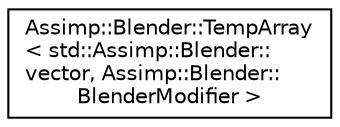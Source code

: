 digraph "Graphical Class Hierarchy"
{
  edge [fontname="Helvetica",fontsize="10",labelfontname="Helvetica",labelfontsize="10"];
  node [fontname="Helvetica",fontsize="10",shape=record];
  rankdir="LR";
  Node1 [label="Assimp::Blender::TempArray\l\< std::Assimp::Blender::\lvector, Assimp::Blender::\lBlenderModifier \>",height=0.2,width=0.4,color="black", fillcolor="white", style="filled",URL="$struct_assimp_1_1_blender_1_1_temp_array.html"];
}
